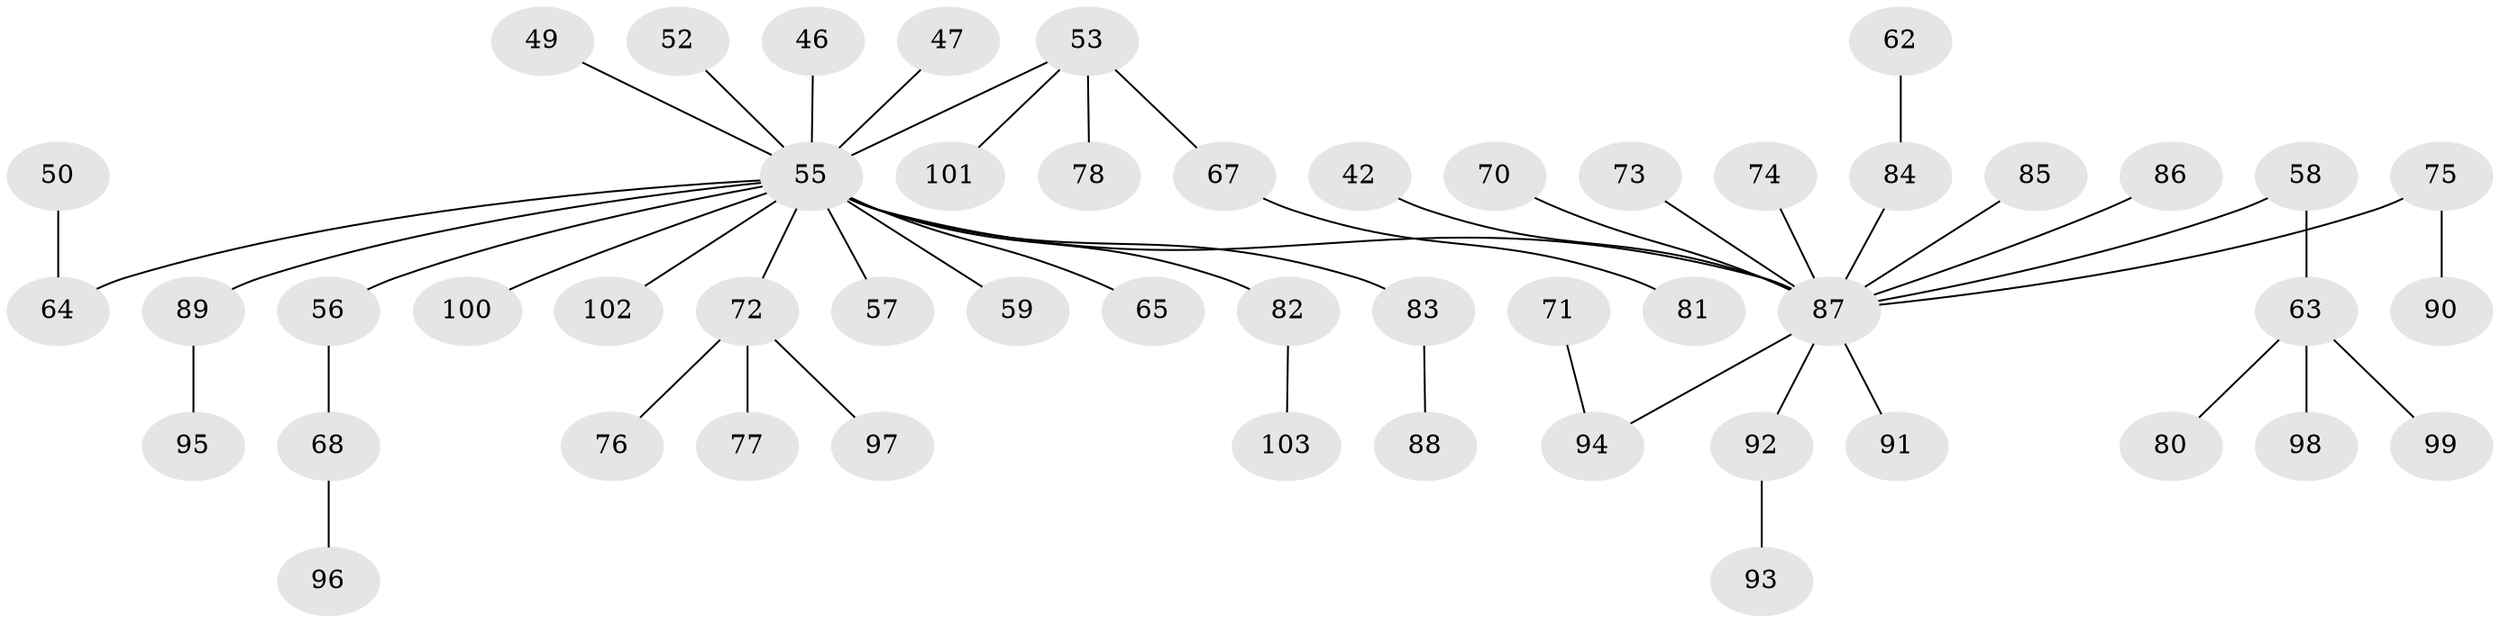 // original degree distribution, {3: 0.13592233009708737, 5: 0.038834951456310676, 8: 0.009708737864077669, 4: 0.02912621359223301, 1: 0.5048543689320388, 2: 0.2524271844660194, 6: 0.02912621359223301}
// Generated by graph-tools (version 1.1) at 2025/53/03/09/25 04:53:44]
// undirected, 51 vertices, 50 edges
graph export_dot {
graph [start="1"]
  node [color=gray90,style=filled];
  42;
  46;
  47;
  49;
  50;
  52;
  53;
  55 [super="+45+41"];
  56 [super="+7"];
  57;
  58 [super="+40"];
  59;
  62;
  63 [super="+43"];
  64 [super="+44"];
  65;
  67;
  68;
  70;
  71;
  72 [super="+13+11+30+36+39"];
  73 [super="+26"];
  74;
  75;
  76;
  77;
  78;
  80;
  81;
  82;
  83;
  84 [super="+48"];
  85;
  86;
  87 [super="+1+2+66"];
  88;
  89 [super="+61"];
  90;
  91;
  92 [super="+79"];
  93;
  94 [super="+69"];
  95;
  96;
  97;
  98;
  99;
  100;
  101;
  102;
  103;
  42 -- 87;
  46 -- 55;
  47 -- 55;
  49 -- 55;
  50 -- 64;
  52 -- 55;
  53 -- 67;
  53 -- 78;
  53 -- 101;
  53 -- 55;
  55 -- 83;
  55 -- 64;
  55 -- 65;
  55 -- 72;
  55 -- 82;
  55 -- 87;
  55 -- 89;
  55 -- 100;
  55 -- 102;
  55 -- 56;
  55 -- 57;
  55 -- 59;
  56 -- 68;
  58 -- 63;
  58 -- 87;
  62 -- 84;
  63 -- 98;
  63 -- 99;
  63 -- 80;
  67 -- 81;
  68 -- 96;
  70 -- 87;
  71 -- 94;
  72 -- 97;
  72 -- 76;
  72 -- 77;
  73 -- 87;
  74 -- 87;
  75 -- 90;
  75 -- 87;
  82 -- 103;
  83 -- 88;
  84 -- 87;
  85 -- 87;
  86 -- 87;
  87 -- 94;
  87 -- 91;
  87 -- 92;
  89 -- 95;
  92 -- 93;
}

